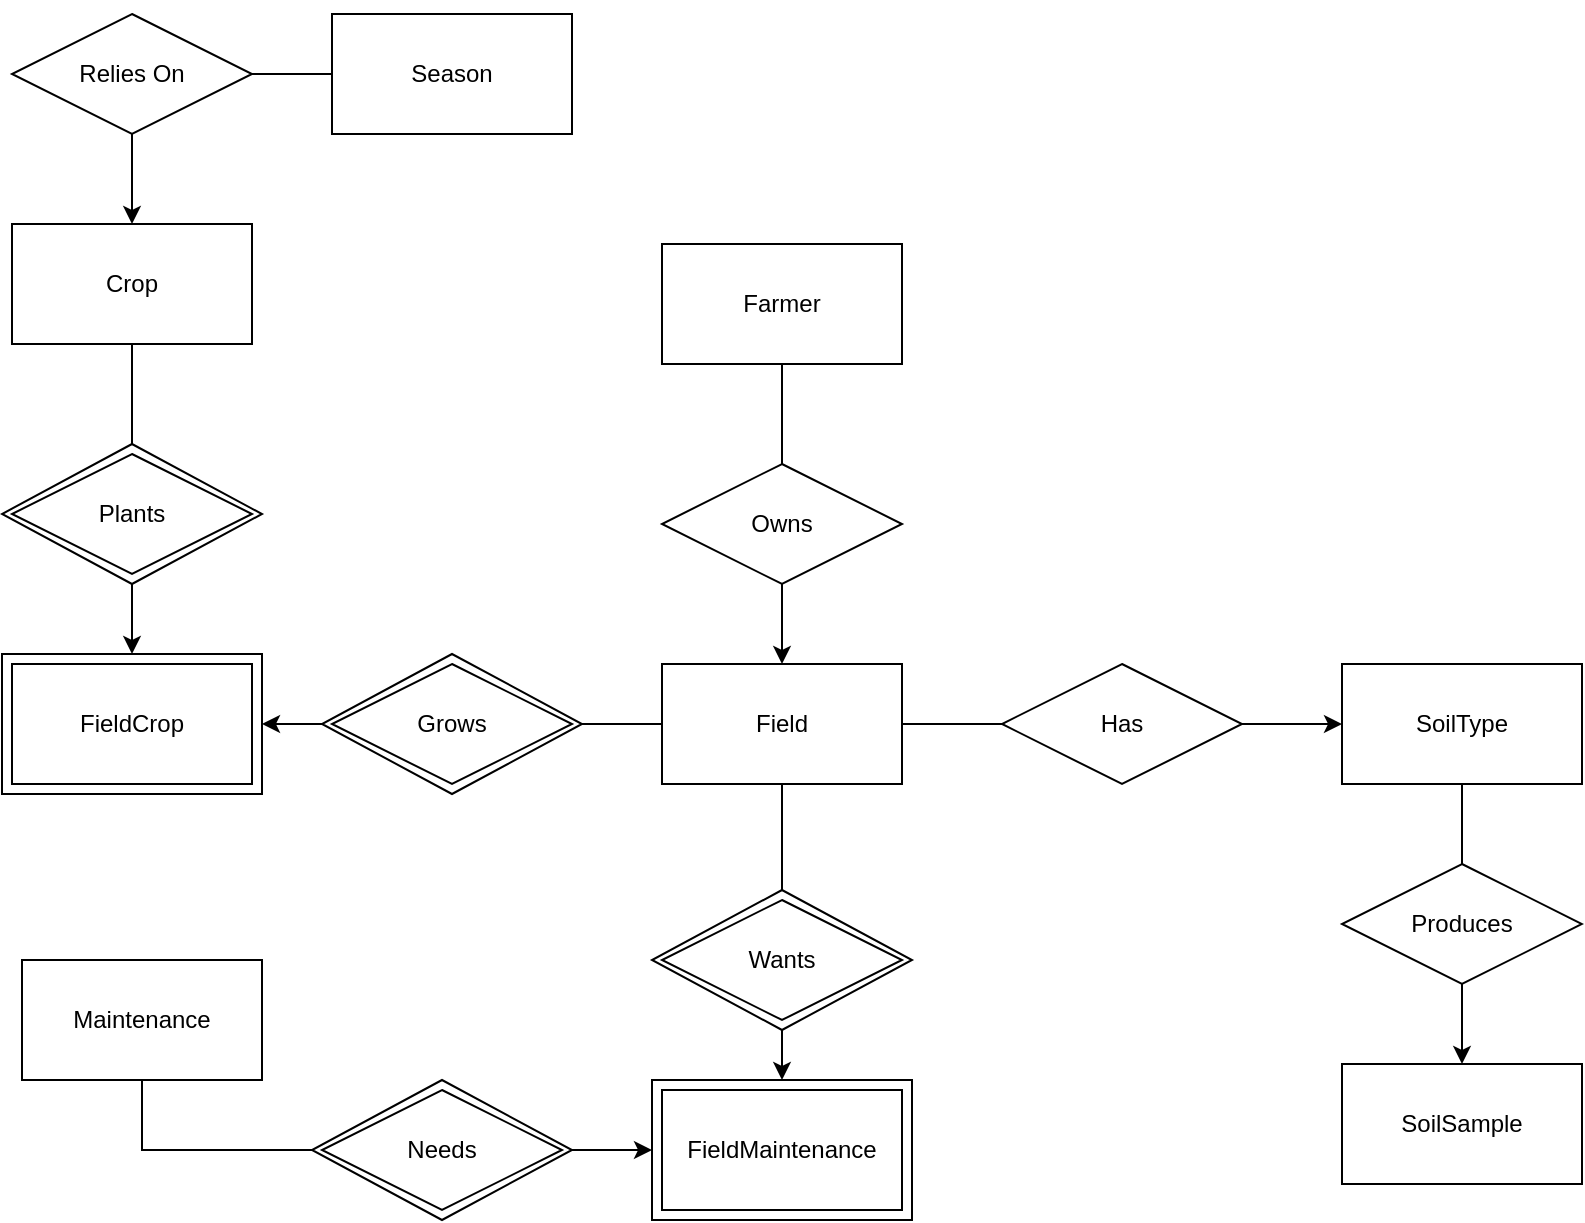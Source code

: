 <mxfile version="28.2.7">
  <diagram name="Page-1" id="aqrqUGH1YYFs3amk7tr6">
    <mxGraphModel dx="1384" dy="801" grid="1" gridSize="10" guides="1" tooltips="1" connect="1" arrows="0" fold="1" page="1" pageScale="1" pageWidth="850" pageHeight="1100" math="0" shadow="0">
      <root>
        <mxCell id="0" />
        <mxCell id="1" parent="0" />
        <mxCell id="9aUW3d_tHc-lzS_7Zy5h-33" style="edgeStyle=orthogonalEdgeStyle;rounded=0;orthogonalLoop=1;jettySize=auto;html=1;exitX=0;exitY=0.5;exitDx=0;exitDy=0;entryX=1;entryY=0.5;entryDx=0;entryDy=0;" edge="1" parent="1" source="9aUW3d_tHc-lzS_7Zy5h-30" target="9aUW3d_tHc-lzS_7Zy5h-3">
          <mxGeometry relative="1" as="geometry" />
        </mxCell>
        <mxCell id="9aUW3d_tHc-lzS_7Zy5h-30" value="" style="rhombus;whiteSpace=wrap;html=1;" vertex="1" parent="1">
          <mxGeometry x="180" y="350" width="130" height="70" as="geometry" />
        </mxCell>
        <mxCell id="9aUW3d_tHc-lzS_7Zy5h-2" value="" style="rounded=0;whiteSpace=wrap;html=1;" vertex="1" parent="1">
          <mxGeometry x="345" y="563" width="130" height="70" as="geometry" />
        </mxCell>
        <mxCell id="9aUW3d_tHc-lzS_7Zy5h-1" value="FieldMaintenance" style="rounded=0;whiteSpace=wrap;html=1;" vertex="1" parent="1">
          <mxGeometry x="350" y="568" width="120" height="60" as="geometry" />
        </mxCell>
        <mxCell id="9aUW3d_tHc-lzS_7Zy5h-3" value="" style="rounded=0;whiteSpace=wrap;html=1;" vertex="1" parent="1">
          <mxGeometry x="20" y="350" width="130" height="70" as="geometry" />
        </mxCell>
        <mxCell id="9aUW3d_tHc-lzS_7Zy5h-4" value="FieldCrop" style="rounded=0;whiteSpace=wrap;html=1;" vertex="1" parent="1">
          <mxGeometry x="25" y="355" width="120" height="60" as="geometry" />
        </mxCell>
        <mxCell id="9aUW3d_tHc-lzS_7Zy5h-56" style="edgeStyle=orthogonalEdgeStyle;rounded=0;orthogonalLoop=1;jettySize=auto;html=1;exitX=0.5;exitY=1;exitDx=0;exitDy=0;entryX=0;entryY=0.5;entryDx=0;entryDy=0;endArrow=none;endFill=0;" edge="1" parent="1" source="9aUW3d_tHc-lzS_7Zy5h-5" target="9aUW3d_tHc-lzS_7Zy5h-51">
          <mxGeometry relative="1" as="geometry" />
        </mxCell>
        <mxCell id="9aUW3d_tHc-lzS_7Zy5h-5" value="Maintenance" style="rounded=0;whiteSpace=wrap;html=1;" vertex="1" parent="1">
          <mxGeometry x="30" y="503" width="120" height="60" as="geometry" />
        </mxCell>
        <mxCell id="9aUW3d_tHc-lzS_7Zy5h-43" style="edgeStyle=orthogonalEdgeStyle;rounded=0;orthogonalLoop=1;jettySize=auto;html=1;exitX=0.5;exitY=1;exitDx=0;exitDy=0;entryX=0.5;entryY=0;entryDx=0;entryDy=0;endArrow=none;endFill=0;" edge="1" parent="1" source="9aUW3d_tHc-lzS_7Zy5h-6" target="9aUW3d_tHc-lzS_7Zy5h-37">
          <mxGeometry relative="1" as="geometry" />
        </mxCell>
        <mxCell id="9aUW3d_tHc-lzS_7Zy5h-6" value="Crop" style="rounded=0;whiteSpace=wrap;html=1;" vertex="1" parent="1">
          <mxGeometry x="25" y="135" width="120" height="60" as="geometry" />
        </mxCell>
        <mxCell id="9aUW3d_tHc-lzS_7Zy5h-7" value="Season" style="rounded=0;whiteSpace=wrap;html=1;" vertex="1" parent="1">
          <mxGeometry x="185" y="30" width="120" height="60" as="geometry" />
        </mxCell>
        <mxCell id="9aUW3d_tHc-lzS_7Zy5h-16" style="edgeStyle=orthogonalEdgeStyle;rounded=0;orthogonalLoop=1;jettySize=auto;html=1;exitX=0.5;exitY=0;exitDx=0;exitDy=0;entryX=0.5;entryY=0;entryDx=0;entryDy=0;strokeColor=none;" edge="1" parent="1" source="9aUW3d_tHc-lzS_7Zy5h-13" target="9aUW3d_tHc-lzS_7Zy5h-13">
          <mxGeometry relative="1" as="geometry" />
        </mxCell>
        <mxCell id="9aUW3d_tHc-lzS_7Zy5h-21" style="edgeStyle=orthogonalEdgeStyle;rounded=0;orthogonalLoop=1;jettySize=auto;html=1;exitX=0.5;exitY=1;exitDx=0;exitDy=0;entryX=0.5;entryY=0;entryDx=0;entryDy=0;strokeColor=default;endArrow=none;endFill=0;" edge="1" parent="1" source="9aUW3d_tHc-lzS_7Zy5h-8" target="9aUW3d_tHc-lzS_7Zy5h-13">
          <mxGeometry relative="1" as="geometry" />
        </mxCell>
        <mxCell id="9aUW3d_tHc-lzS_7Zy5h-8" value="Farmer" style="rounded=0;whiteSpace=wrap;html=1;" vertex="1" parent="1">
          <mxGeometry x="350" y="145" width="120" height="60" as="geometry" />
        </mxCell>
        <mxCell id="9aUW3d_tHc-lzS_7Zy5h-23" style="edgeStyle=orthogonalEdgeStyle;rounded=0;orthogonalLoop=1;jettySize=auto;html=1;exitX=1;exitY=0.5;exitDx=0;exitDy=0;entryX=0;entryY=0.5;entryDx=0;entryDy=0;endArrow=none;endFill=0;" edge="1" parent="1" source="9aUW3d_tHc-lzS_7Zy5h-10" target="9aUW3d_tHc-lzS_7Zy5h-22">
          <mxGeometry relative="1" as="geometry" />
        </mxCell>
        <mxCell id="9aUW3d_tHc-lzS_7Zy5h-32" style="edgeStyle=orthogonalEdgeStyle;rounded=0;orthogonalLoop=1;jettySize=auto;html=1;exitX=0;exitY=0.5;exitDx=0;exitDy=0;entryX=1;entryY=0.5;entryDx=0;entryDy=0;endArrow=none;endFill=0;" edge="1" parent="1" source="9aUW3d_tHc-lzS_7Zy5h-10" target="9aUW3d_tHc-lzS_7Zy5h-30">
          <mxGeometry relative="1" as="geometry" />
        </mxCell>
        <mxCell id="9aUW3d_tHc-lzS_7Zy5h-53" style="edgeStyle=orthogonalEdgeStyle;rounded=0;orthogonalLoop=1;jettySize=auto;html=1;exitX=0.5;exitY=1;exitDx=0;exitDy=0;entryX=0.5;entryY=0;entryDx=0;entryDy=0;endArrow=none;endFill=0;" edge="1" parent="1" source="9aUW3d_tHc-lzS_7Zy5h-10" target="9aUW3d_tHc-lzS_7Zy5h-48">
          <mxGeometry relative="1" as="geometry" />
        </mxCell>
        <mxCell id="9aUW3d_tHc-lzS_7Zy5h-10" value="Field" style="rounded=0;whiteSpace=wrap;html=1;" vertex="1" parent="1">
          <mxGeometry x="350" y="355" width="120" height="60" as="geometry" />
        </mxCell>
        <mxCell id="9aUW3d_tHc-lzS_7Zy5h-26" style="edgeStyle=orthogonalEdgeStyle;rounded=0;orthogonalLoop=1;jettySize=auto;html=1;exitX=0.5;exitY=1;exitDx=0;exitDy=0;entryX=0.5;entryY=0;entryDx=0;entryDy=0;endArrow=none;endFill=0;" edge="1" parent="1" source="9aUW3d_tHc-lzS_7Zy5h-11" target="9aUW3d_tHc-lzS_7Zy5h-25">
          <mxGeometry relative="1" as="geometry" />
        </mxCell>
        <mxCell id="9aUW3d_tHc-lzS_7Zy5h-11" value="SoilType" style="rounded=0;whiteSpace=wrap;html=1;" vertex="1" parent="1">
          <mxGeometry x="690" y="355" width="120" height="60" as="geometry" />
        </mxCell>
        <mxCell id="9aUW3d_tHc-lzS_7Zy5h-12" value="SoilSample" style="rounded=0;whiteSpace=wrap;html=1;" vertex="1" parent="1">
          <mxGeometry x="690" y="555" width="120" height="60" as="geometry" />
        </mxCell>
        <mxCell id="9aUW3d_tHc-lzS_7Zy5h-15" style="edgeStyle=orthogonalEdgeStyle;rounded=0;orthogonalLoop=1;jettySize=auto;html=1;exitX=0.5;exitY=1;exitDx=0;exitDy=0;entryX=0.5;entryY=0;entryDx=0;entryDy=0;" edge="1" parent="1" source="9aUW3d_tHc-lzS_7Zy5h-13" target="9aUW3d_tHc-lzS_7Zy5h-10">
          <mxGeometry relative="1" as="geometry" />
        </mxCell>
        <mxCell id="9aUW3d_tHc-lzS_7Zy5h-13" value="Owns" style="rhombus;whiteSpace=wrap;html=1;" vertex="1" parent="1">
          <mxGeometry x="350" y="255" width="120" height="60" as="geometry" />
        </mxCell>
        <mxCell id="9aUW3d_tHc-lzS_7Zy5h-24" style="edgeStyle=orthogonalEdgeStyle;rounded=0;orthogonalLoop=1;jettySize=auto;html=1;exitX=1;exitY=0.5;exitDx=0;exitDy=0;entryX=0;entryY=0.5;entryDx=0;entryDy=0;endArrow=classic;endFill=1;" edge="1" parent="1" source="9aUW3d_tHc-lzS_7Zy5h-22" target="9aUW3d_tHc-lzS_7Zy5h-11">
          <mxGeometry relative="1" as="geometry" />
        </mxCell>
        <mxCell id="9aUW3d_tHc-lzS_7Zy5h-22" value="Has" style="rhombus;whiteSpace=wrap;html=1;" vertex="1" parent="1">
          <mxGeometry x="520" y="355" width="120" height="60" as="geometry" />
        </mxCell>
        <mxCell id="9aUW3d_tHc-lzS_7Zy5h-27" style="edgeStyle=orthogonalEdgeStyle;rounded=0;orthogonalLoop=1;jettySize=auto;html=1;exitX=0.5;exitY=1;exitDx=0;exitDy=0;entryX=0.5;entryY=0;entryDx=0;entryDy=0;" edge="1" parent="1" source="9aUW3d_tHc-lzS_7Zy5h-25" target="9aUW3d_tHc-lzS_7Zy5h-12">
          <mxGeometry relative="1" as="geometry" />
        </mxCell>
        <mxCell id="9aUW3d_tHc-lzS_7Zy5h-25" value="Produces" style="rhombus;whiteSpace=wrap;html=1;" vertex="1" parent="1">
          <mxGeometry x="690" y="455" width="120" height="60" as="geometry" />
        </mxCell>
        <mxCell id="9aUW3d_tHc-lzS_7Zy5h-29" value="Grows" style="rhombus;whiteSpace=wrap;html=1;" vertex="1" parent="1">
          <mxGeometry x="185" y="355" width="120" height="60" as="geometry" />
        </mxCell>
        <mxCell id="9aUW3d_tHc-lzS_7Zy5h-44" style="edgeStyle=orthogonalEdgeStyle;rounded=0;orthogonalLoop=1;jettySize=auto;html=1;exitX=0.5;exitY=1;exitDx=0;exitDy=0;entryX=0.5;entryY=0;entryDx=0;entryDy=0;" edge="1" parent="1" source="9aUW3d_tHc-lzS_7Zy5h-37" target="9aUW3d_tHc-lzS_7Zy5h-3">
          <mxGeometry relative="1" as="geometry" />
        </mxCell>
        <mxCell id="9aUW3d_tHc-lzS_7Zy5h-37" value="" style="rhombus;whiteSpace=wrap;html=1;" vertex="1" parent="1">
          <mxGeometry x="20" y="245" width="130" height="70" as="geometry" />
        </mxCell>
        <mxCell id="9aUW3d_tHc-lzS_7Zy5h-38" value="Plants" style="rhombus;whiteSpace=wrap;html=1;" vertex="1" parent="1">
          <mxGeometry x="25" y="250" width="120" height="60" as="geometry" />
        </mxCell>
        <mxCell id="9aUW3d_tHc-lzS_7Zy5h-39" style="edgeStyle=orthogonalEdgeStyle;rounded=0;orthogonalLoop=1;jettySize=auto;html=1;exitX=0.5;exitY=0;exitDx=0;exitDy=0;entryX=0.5;entryY=0;entryDx=0;entryDy=0;strokeColor=none;" edge="1" parent="1" source="9aUW3d_tHc-lzS_7Zy5h-40" target="9aUW3d_tHc-lzS_7Zy5h-40">
          <mxGeometry relative="1" as="geometry" />
        </mxCell>
        <mxCell id="9aUW3d_tHc-lzS_7Zy5h-46" style="edgeStyle=orthogonalEdgeStyle;rounded=0;orthogonalLoop=1;jettySize=auto;html=1;exitX=1;exitY=0.5;exitDx=0;exitDy=0;entryX=0;entryY=0.5;entryDx=0;entryDy=0;endArrow=none;endFill=0;" edge="1" parent="1" source="9aUW3d_tHc-lzS_7Zy5h-40" target="9aUW3d_tHc-lzS_7Zy5h-7">
          <mxGeometry relative="1" as="geometry" />
        </mxCell>
        <mxCell id="9aUW3d_tHc-lzS_7Zy5h-47" style="edgeStyle=orthogonalEdgeStyle;rounded=0;orthogonalLoop=1;jettySize=auto;html=1;exitX=0.5;exitY=1;exitDx=0;exitDy=0;entryX=0.5;entryY=0;entryDx=0;entryDy=0;" edge="1" parent="1" source="9aUW3d_tHc-lzS_7Zy5h-40" target="9aUW3d_tHc-lzS_7Zy5h-6">
          <mxGeometry relative="1" as="geometry" />
        </mxCell>
        <mxCell id="9aUW3d_tHc-lzS_7Zy5h-40" value="Relies On" style="rhombus;whiteSpace=wrap;html=1;" vertex="1" parent="1">
          <mxGeometry x="25" y="30" width="120" height="60" as="geometry" />
        </mxCell>
        <mxCell id="9aUW3d_tHc-lzS_7Zy5h-54" style="edgeStyle=orthogonalEdgeStyle;rounded=0;orthogonalLoop=1;jettySize=auto;html=1;exitX=0.5;exitY=1;exitDx=0;exitDy=0;entryX=0.5;entryY=0;entryDx=0;entryDy=0;" edge="1" parent="1" source="9aUW3d_tHc-lzS_7Zy5h-48" target="9aUW3d_tHc-lzS_7Zy5h-2">
          <mxGeometry relative="1" as="geometry" />
        </mxCell>
        <mxCell id="9aUW3d_tHc-lzS_7Zy5h-48" value="" style="rhombus;whiteSpace=wrap;html=1;" vertex="1" parent="1">
          <mxGeometry x="345" y="468" width="130" height="70" as="geometry" />
        </mxCell>
        <mxCell id="9aUW3d_tHc-lzS_7Zy5h-49" value="Wants" style="rhombus;whiteSpace=wrap;html=1;" vertex="1" parent="1">
          <mxGeometry x="350" y="473" width="120" height="60" as="geometry" />
        </mxCell>
        <mxCell id="9aUW3d_tHc-lzS_7Zy5h-55" style="edgeStyle=orthogonalEdgeStyle;rounded=0;orthogonalLoop=1;jettySize=auto;html=1;exitX=1;exitY=0.5;exitDx=0;exitDy=0;entryX=0;entryY=0.5;entryDx=0;entryDy=0;" edge="1" parent="1" source="9aUW3d_tHc-lzS_7Zy5h-50" target="9aUW3d_tHc-lzS_7Zy5h-2">
          <mxGeometry relative="1" as="geometry" />
        </mxCell>
        <mxCell id="9aUW3d_tHc-lzS_7Zy5h-50" value="" style="rhombus;whiteSpace=wrap;html=1;" vertex="1" parent="1">
          <mxGeometry x="175" y="563" width="130" height="70" as="geometry" />
        </mxCell>
        <mxCell id="9aUW3d_tHc-lzS_7Zy5h-51" value="Needs" style="rhombus;whiteSpace=wrap;html=1;" vertex="1" parent="1">
          <mxGeometry x="180" y="568" width="120" height="60" as="geometry" />
        </mxCell>
      </root>
    </mxGraphModel>
  </diagram>
</mxfile>
